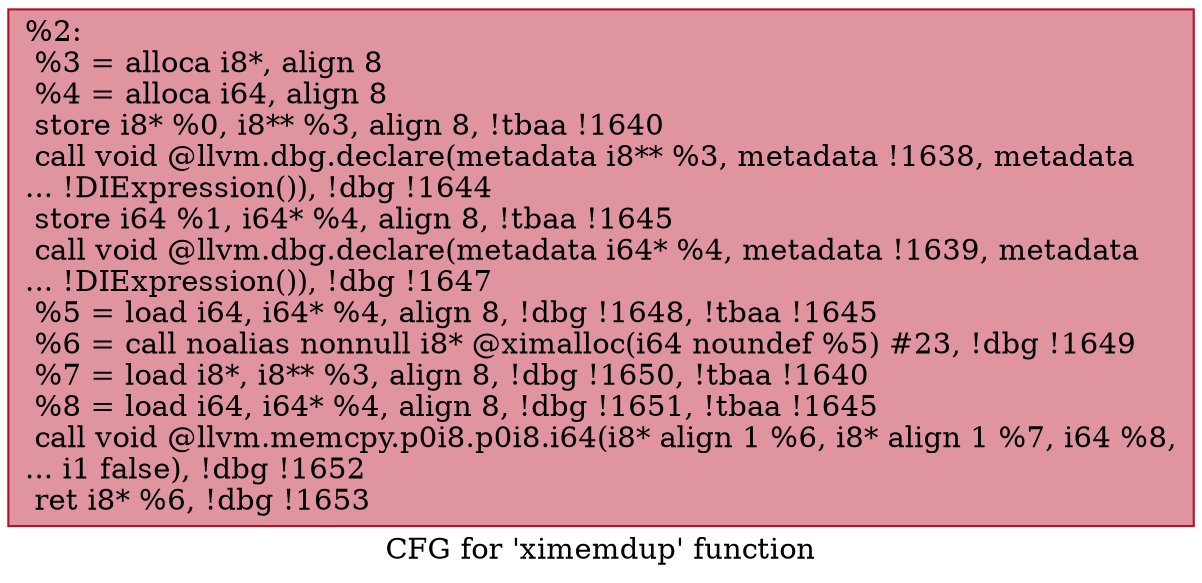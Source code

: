 digraph "CFG for 'ximemdup' function" {
	label="CFG for 'ximemdup' function";

	Node0x18a7780 [shape=record,color="#b70d28ff", style=filled, fillcolor="#b70d2870",label="{%2:\l  %3 = alloca i8*, align 8\l  %4 = alloca i64, align 8\l  store i8* %0, i8** %3, align 8, !tbaa !1640\l  call void @llvm.dbg.declare(metadata i8** %3, metadata !1638, metadata\l... !DIExpression()), !dbg !1644\l  store i64 %1, i64* %4, align 8, !tbaa !1645\l  call void @llvm.dbg.declare(metadata i64* %4, metadata !1639, metadata\l... !DIExpression()), !dbg !1647\l  %5 = load i64, i64* %4, align 8, !dbg !1648, !tbaa !1645\l  %6 = call noalias nonnull i8* @ximalloc(i64 noundef %5) #23, !dbg !1649\l  %7 = load i8*, i8** %3, align 8, !dbg !1650, !tbaa !1640\l  %8 = load i64, i64* %4, align 8, !dbg !1651, !tbaa !1645\l  call void @llvm.memcpy.p0i8.p0i8.i64(i8* align 1 %6, i8* align 1 %7, i64 %8,\l... i1 false), !dbg !1652\l  ret i8* %6, !dbg !1653\l}"];
}
